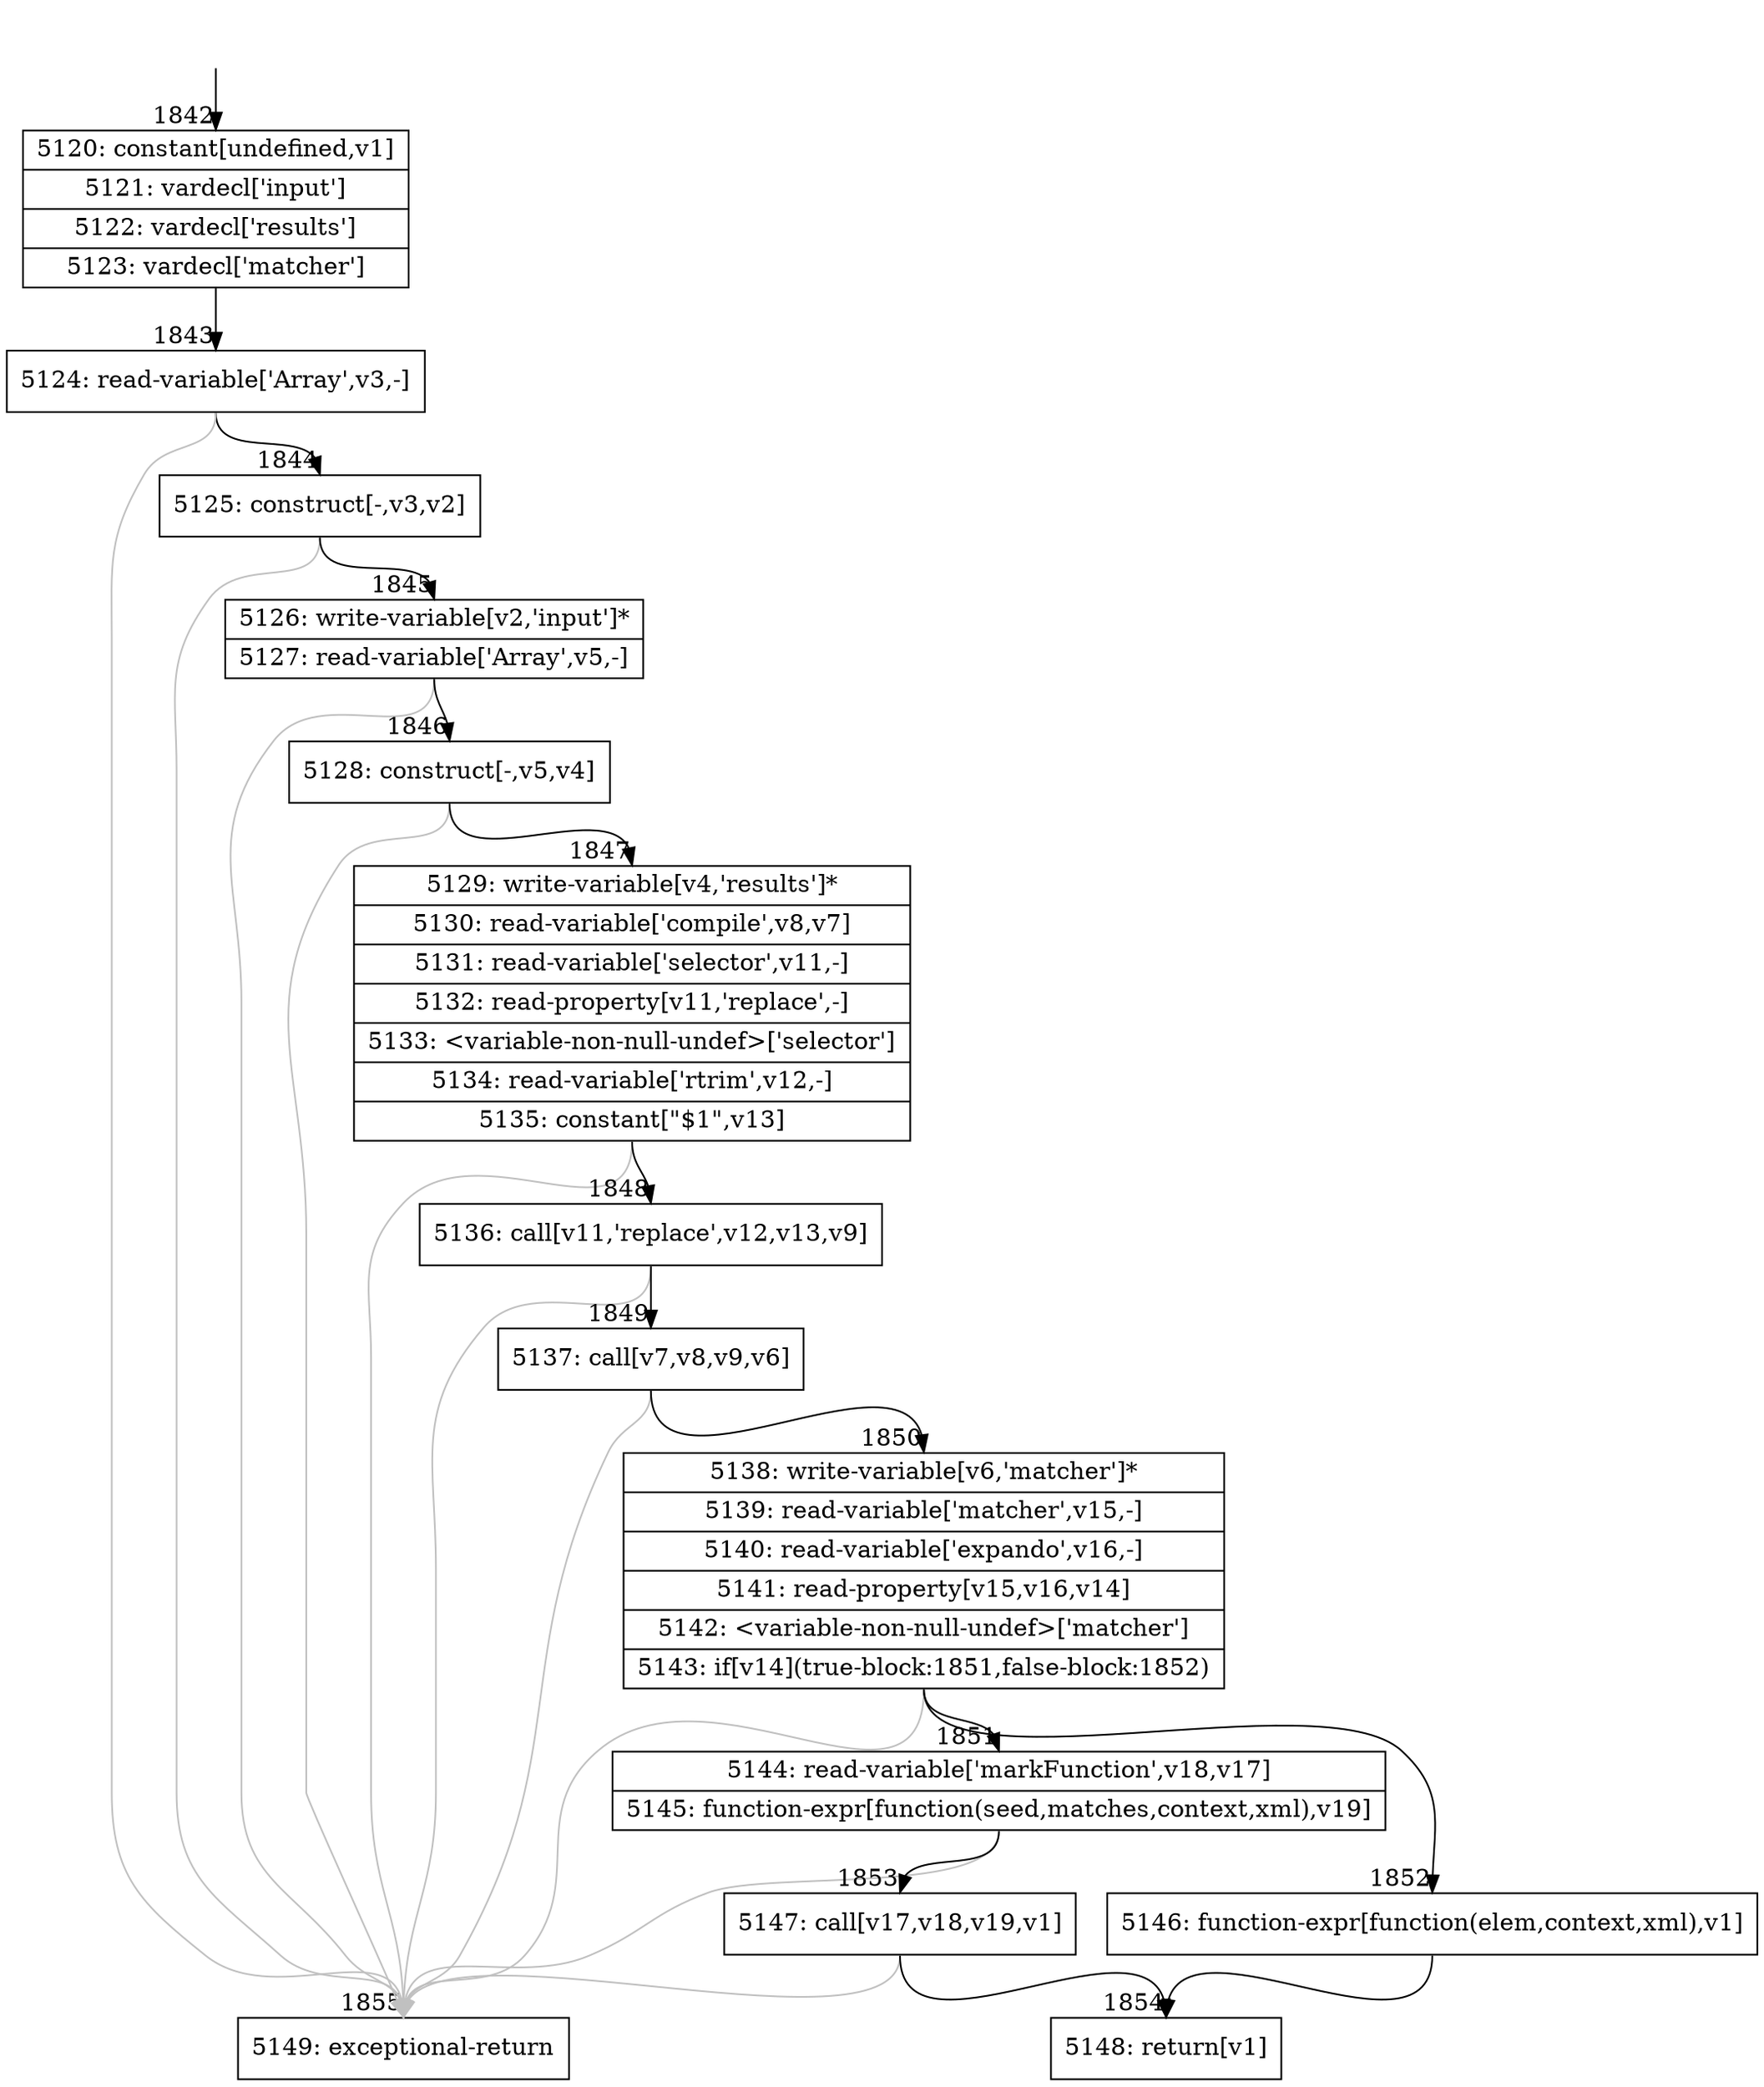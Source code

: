 digraph {
rankdir="TD"
BB_entry121[shape=none,label=""];
BB_entry121 -> BB1842 [tailport=s, headport=n, headlabel="    1842"]
BB1842 [shape=record label="{5120: constant[undefined,v1]|5121: vardecl['input']|5122: vardecl['results']|5123: vardecl['matcher']}" ] 
BB1842 -> BB1843 [tailport=s, headport=n, headlabel="      1843"]
BB1843 [shape=record label="{5124: read-variable['Array',v3,-]}" ] 
BB1843 -> BB1844 [tailport=s, headport=n, headlabel="      1844"]
BB1843 -> BB1855 [tailport=s, headport=n, color=gray, headlabel="      1855"]
BB1844 [shape=record label="{5125: construct[-,v3,v2]}" ] 
BB1844 -> BB1845 [tailport=s, headport=n, headlabel="      1845"]
BB1844 -> BB1855 [tailport=s, headport=n, color=gray]
BB1845 [shape=record label="{5126: write-variable[v2,'input']*|5127: read-variable['Array',v5,-]}" ] 
BB1845 -> BB1846 [tailport=s, headport=n, headlabel="      1846"]
BB1845 -> BB1855 [tailport=s, headport=n, color=gray]
BB1846 [shape=record label="{5128: construct[-,v5,v4]}" ] 
BB1846 -> BB1847 [tailport=s, headport=n, headlabel="      1847"]
BB1846 -> BB1855 [tailport=s, headport=n, color=gray]
BB1847 [shape=record label="{5129: write-variable[v4,'results']*|5130: read-variable['compile',v8,v7]|5131: read-variable['selector',v11,-]|5132: read-property[v11,'replace',-]|5133: \<variable-non-null-undef\>['selector']|5134: read-variable['rtrim',v12,-]|5135: constant[\"$1\",v13]}" ] 
BB1847 -> BB1848 [tailport=s, headport=n, headlabel="      1848"]
BB1847 -> BB1855 [tailport=s, headport=n, color=gray]
BB1848 [shape=record label="{5136: call[v11,'replace',v12,v13,v9]}" ] 
BB1848 -> BB1849 [tailport=s, headport=n, headlabel="      1849"]
BB1848 -> BB1855 [tailport=s, headport=n, color=gray]
BB1849 [shape=record label="{5137: call[v7,v8,v9,v6]}" ] 
BB1849 -> BB1850 [tailport=s, headport=n, headlabel="      1850"]
BB1849 -> BB1855 [tailport=s, headport=n, color=gray]
BB1850 [shape=record label="{5138: write-variable[v6,'matcher']*|5139: read-variable['matcher',v15,-]|5140: read-variable['expando',v16,-]|5141: read-property[v15,v16,v14]|5142: \<variable-non-null-undef\>['matcher']|5143: if[v14](true-block:1851,false-block:1852)}" ] 
BB1850 -> BB1851 [tailport=s, headport=n, headlabel="      1851"]
BB1850 -> BB1852 [tailport=s, headport=n, headlabel="      1852"]
BB1850 -> BB1855 [tailport=s, headport=n, color=gray]
BB1851 [shape=record label="{5144: read-variable['markFunction',v18,v17]|5145: function-expr[function(seed,matches,context,xml),v19]}" ] 
BB1851 -> BB1853 [tailport=s, headport=n, headlabel="      1853"]
BB1851 -> BB1855 [tailport=s, headport=n, color=gray]
BB1852 [shape=record label="{5146: function-expr[function(elem,context,xml),v1]}" ] 
BB1852 -> BB1854 [tailport=s, headport=n, headlabel="      1854"]
BB1853 [shape=record label="{5147: call[v17,v18,v19,v1]}" ] 
BB1853 -> BB1854 [tailport=s, headport=n]
BB1853 -> BB1855 [tailport=s, headport=n, color=gray]
BB1854 [shape=record label="{5148: return[v1]}" ] 
BB1855 [shape=record label="{5149: exceptional-return}" ] 
}
